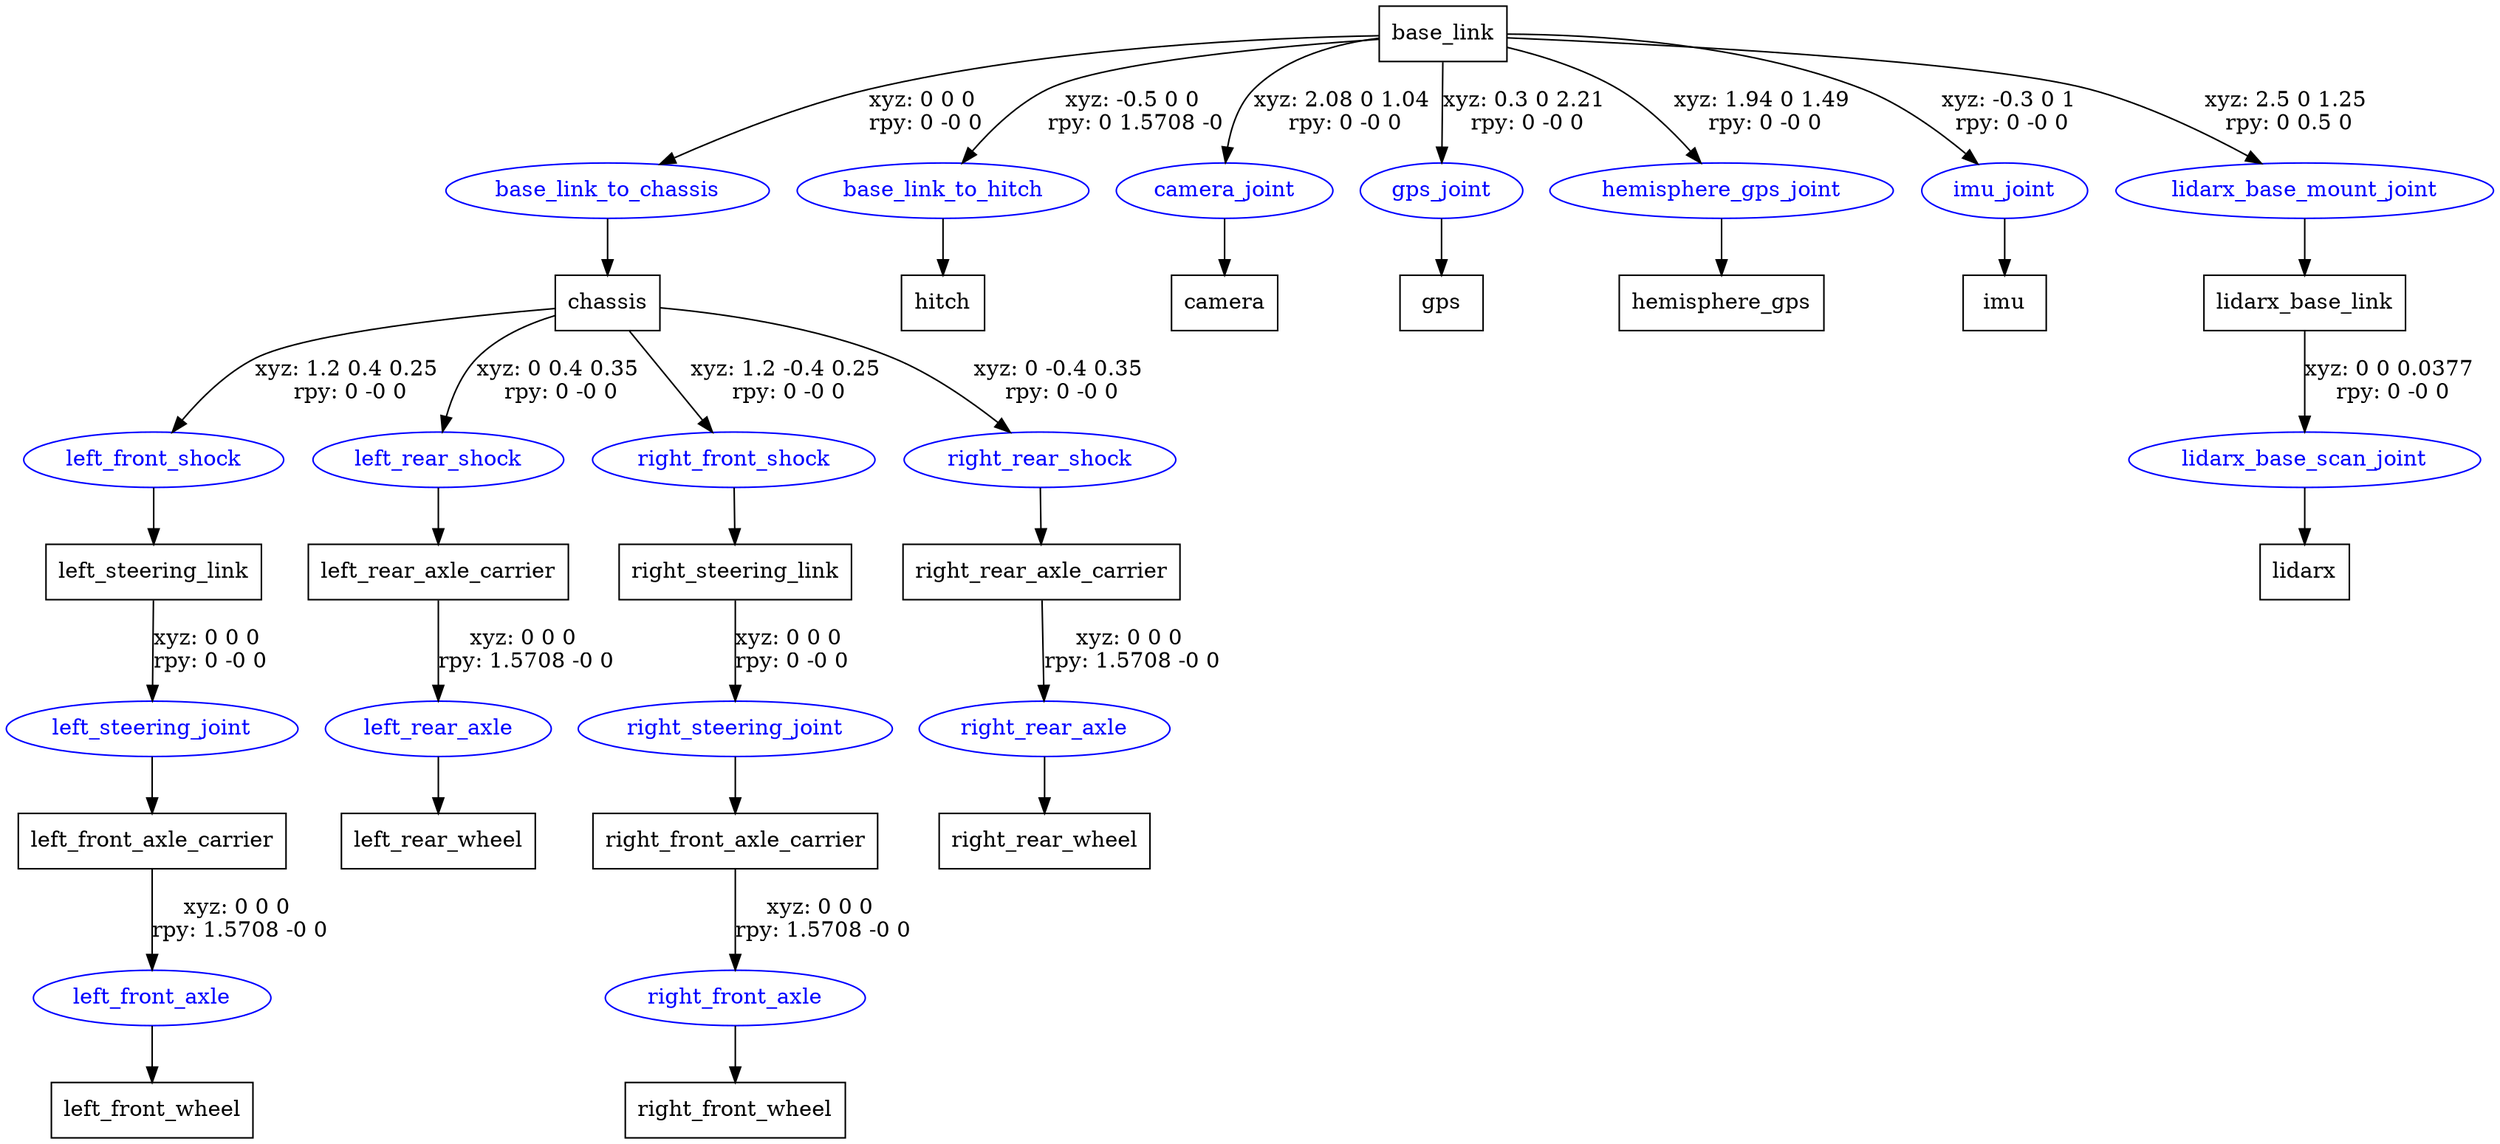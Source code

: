digraph G {
node [shape=box];
"base_link" [label="base_link"];
"chassis" [label="chassis"];
"left_steering_link" [label="left_steering_link"];
"left_front_axle_carrier" [label="left_front_axle_carrier"];
"left_front_wheel" [label="left_front_wheel"];
"left_rear_axle_carrier" [label="left_rear_axle_carrier"];
"left_rear_wheel" [label="left_rear_wheel"];
"right_steering_link" [label="right_steering_link"];
"right_front_axle_carrier" [label="right_front_axle_carrier"];
"right_front_wheel" [label="right_front_wheel"];
"right_rear_axle_carrier" [label="right_rear_axle_carrier"];
"right_rear_wheel" [label="right_rear_wheel"];
"hitch" [label="hitch"];
"camera" [label="camera"];
"gps" [label="gps"];
"hemisphere_gps" [label="hemisphere_gps"];
"imu" [label="imu"];
"lidarx_base_link" [label="lidarx_base_link"];
"lidarx" [label="lidarx"];
node [shape=ellipse, color=blue, fontcolor=blue];
"base_link" -> "base_link_to_chassis" [label="xyz: 0 0 0 \nrpy: 0 -0 0"]
"base_link_to_chassis" -> "chassis"
"chassis" -> "left_front_shock" [label="xyz: 1.2 0.4 0.25 \nrpy: 0 -0 0"]
"left_front_shock" -> "left_steering_link"
"left_steering_link" -> "left_steering_joint" [label="xyz: 0 0 0 \nrpy: 0 -0 0"]
"left_steering_joint" -> "left_front_axle_carrier"
"left_front_axle_carrier" -> "left_front_axle" [label="xyz: 0 0 0 \nrpy: 1.5708 -0 0"]
"left_front_axle" -> "left_front_wheel"
"chassis" -> "left_rear_shock" [label="xyz: 0 0.4 0.35 \nrpy: 0 -0 0"]
"left_rear_shock" -> "left_rear_axle_carrier"
"left_rear_axle_carrier" -> "left_rear_axle" [label="xyz: 0 0 0 \nrpy: 1.5708 -0 0"]
"left_rear_axle" -> "left_rear_wheel"
"chassis" -> "right_front_shock" [label="xyz: 1.2 -0.4 0.25 \nrpy: 0 -0 0"]
"right_front_shock" -> "right_steering_link"
"right_steering_link" -> "right_steering_joint" [label="xyz: 0 0 0 \nrpy: 0 -0 0"]
"right_steering_joint" -> "right_front_axle_carrier"
"right_front_axle_carrier" -> "right_front_axle" [label="xyz: 0 0 0 \nrpy: 1.5708 -0 0"]
"right_front_axle" -> "right_front_wheel"
"chassis" -> "right_rear_shock" [label="xyz: 0 -0.4 0.35 \nrpy: 0 -0 0"]
"right_rear_shock" -> "right_rear_axle_carrier"
"right_rear_axle_carrier" -> "right_rear_axle" [label="xyz: 0 0 0 \nrpy: 1.5708 -0 0"]
"right_rear_axle" -> "right_rear_wheel"
"base_link" -> "base_link_to_hitch" [label="xyz: -0.5 0 0 \nrpy: 0 1.5708 -0"]
"base_link_to_hitch" -> "hitch"
"base_link" -> "camera_joint" [label="xyz: 2.08 0 1.04 \nrpy: 0 -0 0"]
"camera_joint" -> "camera"
"base_link" -> "gps_joint" [label="xyz: 0.3 0 2.21 \nrpy: 0 -0 0"]
"gps_joint" -> "gps"
"base_link" -> "hemisphere_gps_joint" [label="xyz: 1.94 0 1.49 \nrpy: 0 -0 0"]
"hemisphere_gps_joint" -> "hemisphere_gps"
"base_link" -> "imu_joint" [label="xyz: -0.3 0 1 \nrpy: 0 -0 0"]
"imu_joint" -> "imu"
"base_link" -> "lidarx_base_mount_joint" [label="xyz: 2.5 0 1.25 \nrpy: 0 0.5 0"]
"lidarx_base_mount_joint" -> "lidarx_base_link"
"lidarx_base_link" -> "lidarx_base_scan_joint" [label="xyz: 0 0 0.0377 \nrpy: 0 -0 0"]
"lidarx_base_scan_joint" -> "lidarx"
}
